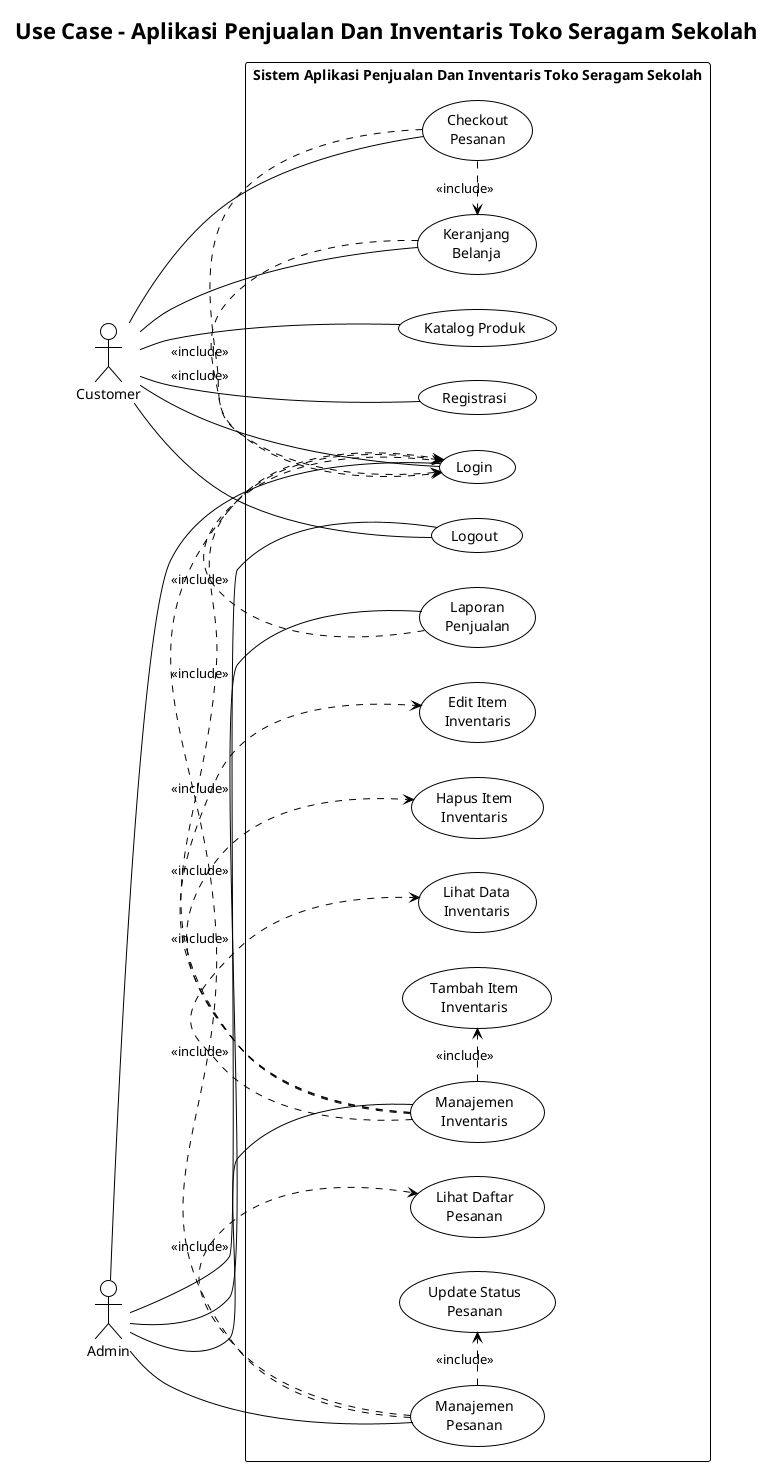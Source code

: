 @startuml Use_Case_Diagram_Ringkas
!theme plain
title Use Case - Aplikasi Penjualan Dan Inventaris Toko Seragam Sekolah

left to right direction

' Actors
actor "Customer" as Customer
actor "Admin" as Admin

' System Boundary
rectangle "Sistem Aplikasi Penjualan Dan Inventaris Toko Seragam Sekolah" {
  
  ' Use Case Utama
  usecase "Katalog Produk" as UC1
  usecase "Registrasi" as UC2
  usecase "Checkout\nPesanan" as UC3
  usecase "Keranjang\nBelanja" as UC4
  usecase "Login" as UC5
  usecase "Logout" as UC6
  usecase "Laporan\nPenjualan" as UC7
  usecase "Manajemen\nInventaris" as UC8
  usecase "Manajemen\nPesanan" as UC9
  
  ' Sub Use Case - Manajemen Inventaris
  usecase "Lihat Data\nInventaris" as UC8A
  usecase "Tambah Item\nInventaris" as UC8C
  usecase "Edit Item\nInventaris" as UC8D
  usecase "Hapus Item\nInventaris" as UC8E
  
  ' Sub Use Case - Manajemen Pesanan
  usecase "Lihat Daftar\nPesanan" as UC9A
  usecase "Update Status\nPesanan" as UC9B
}

' Association relationships (Customer use cases)
Customer -- UC1
Customer -- UC2
Customer -- UC3
Customer -- UC4
Customer -- UC5
Customer -- UC6

' Association relationships (Admin use cases)
Admin -- UC5
Admin -- UC6
Admin -- UC7
Admin -- UC8
Admin -- UC9

' Include relationships - Use Case Utama
UC3 .> UC5 : <<include>>
UC4 .> UC5 : <<include>>
UC7 .> UC5 : <<include>>
UC8 .> UC5 : <<include>>
UC9 .> UC5 : <<include>>
UC3 .> UC4 : <<include>>

' Include relationships - Sub Use Cases
' Manajemen Inventaris includes
UC8 .> UC8A : <<include>>
UC8 .> UC8C : <<include>>
UC8 .> UC8D : <<include>>
UC8 .> UC8E : <<include>>

' Manajemen Pesanan includes
UC9 .> UC9A : <<include>>
UC9 .> UC9B : <<include>>

@enduml